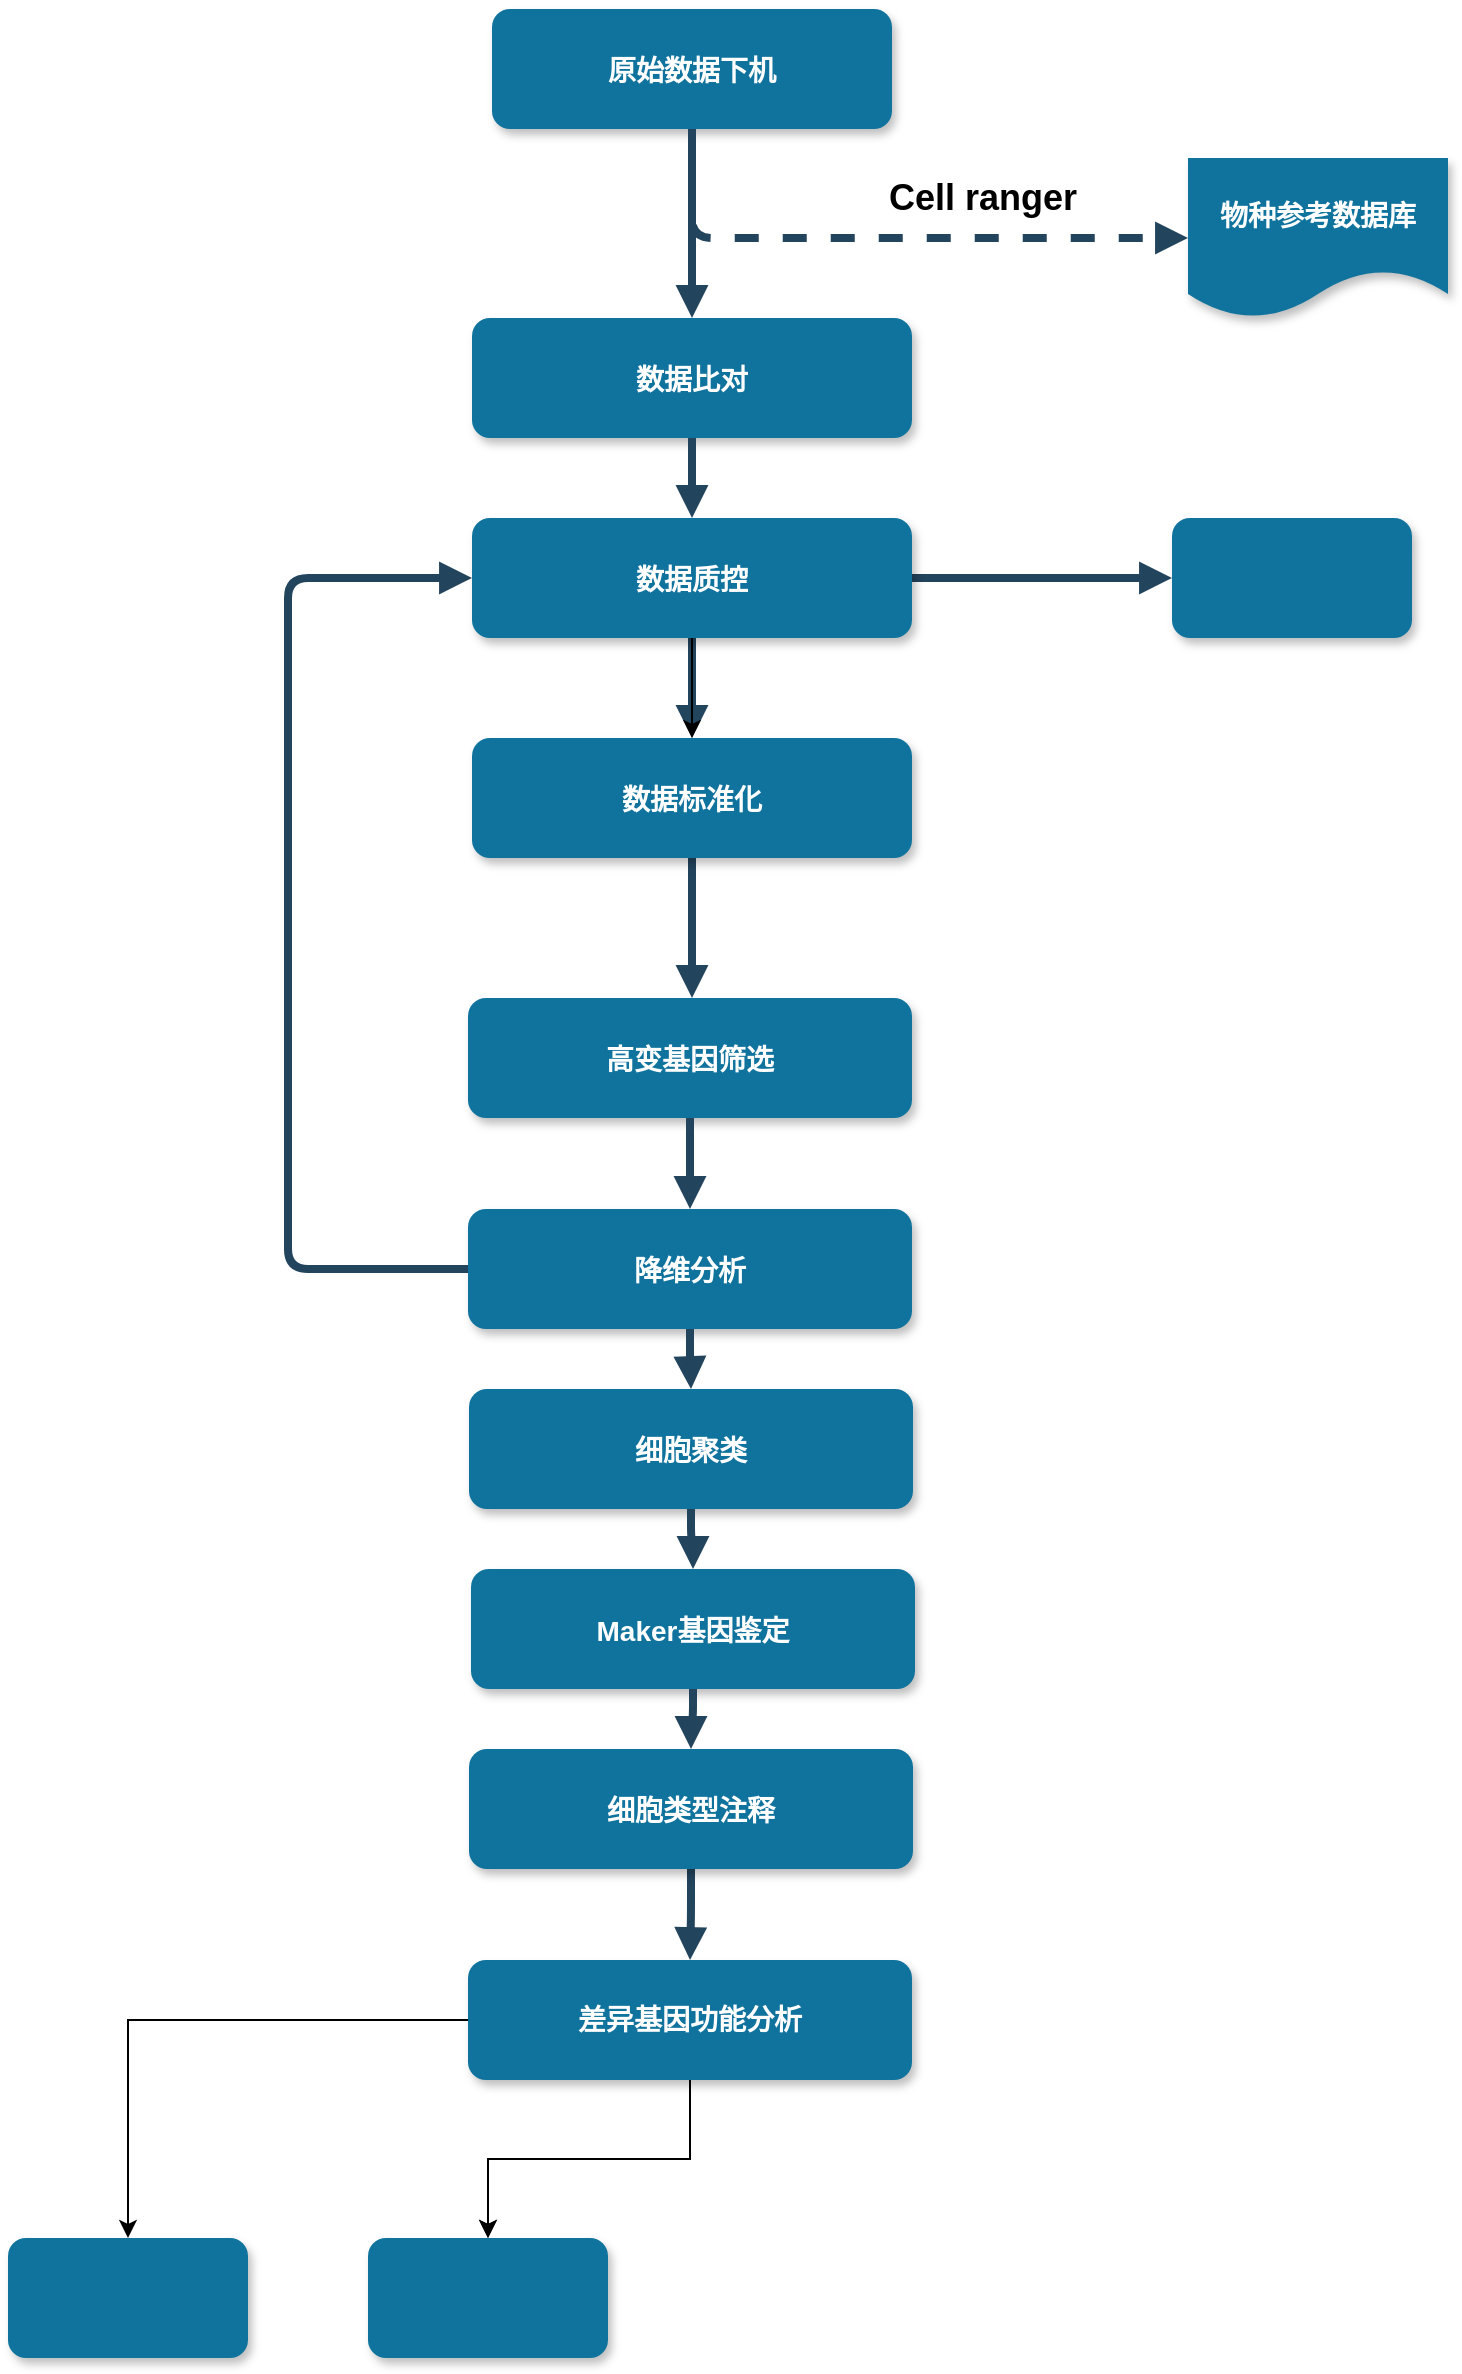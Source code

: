 <mxfile version="13.6.2" type="github">
  <diagram name="Page-1" id="97916047-d0de-89f5-080d-49f4d83e522f">
    <mxGraphModel dx="1038" dy="614" grid="1" gridSize="10" guides="1" tooltips="1" connect="1" arrows="1" fold="1" page="1" pageScale="1.5" pageWidth="1169" pageHeight="827" background="#ffffff" math="0" shadow="0">
      <root>
        <mxCell id="0" />
        <mxCell id="1" parent="0" />
        <mxCell id="2" value="原始数据下机" style="rounded=1;fillColor=#10739E;strokeColor=none;shadow=1;gradientColor=none;fontStyle=1;fontColor=#FFFFFF;fontSize=14;" parent="1" vertex="1">
          <mxGeometry x="672" y="205.5" width="200" height="60" as="geometry" />
        </mxCell>
        <mxCell id="3" value="数据比对" style="rounded=1;fillColor=#10739E;strokeColor=none;shadow=1;gradientColor=none;fontStyle=1;fontColor=#FFFFFF;fontSize=14;verticalAlign=middle;" parent="1" vertex="1">
          <mxGeometry x="662" y="360" width="220" height="60" as="geometry" />
        </mxCell>
        <mxCell id="18" value="高变基因筛选" style="rounded=1;fillColor=#10739E;strokeColor=none;shadow=1;gradientColor=none;fontStyle=1;fontColor=#FFFFFF;fontSize=14;" parent="1" vertex="1">
          <mxGeometry x="660" y="700" width="222" height="60" as="geometry" />
        </mxCell>
        <mxCell id="19" value="降维分析" style="rounded=1;fillColor=#10739E;strokeColor=none;shadow=1;gradientColor=none;fontStyle=1;fontColor=#FFFFFF;fontSize=14;" parent="1" vertex="1">
          <mxGeometry x="660" y="805.5" width="222" height="60" as="geometry" />
        </mxCell>
        <mxCell id="20" value="细胞聚类" style="rounded=1;fillColor=#10739E;strokeColor=none;shadow=1;gradientColor=none;fontStyle=1;fontColor=#FFFFFF;fontSize=14;" parent="1" vertex="1">
          <mxGeometry x="660.5" y="895.5" width="222" height="60" as="geometry" />
        </mxCell>
        <mxCell id="21" value="Maker基因鉴定" style="rounded=1;fillColor=#10739E;strokeColor=none;shadow=1;gradientColor=none;fontStyle=1;fontColor=#FFFFFF;fontSize=14;" parent="1" vertex="1">
          <mxGeometry x="661.5" y="985.5" width="222" height="60" as="geometry" />
        </mxCell>
        <mxCell id="O0lkl8zHiSeVPPPmKp58-76" value="" style="edgeStyle=orthogonalEdgeStyle;rounded=1;orthogonalLoop=1;jettySize=auto;html=1;fontSize=11;fontColor=#000000;fontStyle=1;strokeColor=#23445D;strokeWidth=4;endFill=1;endArrow=block;" parent="1" source="22" target="O0lkl8zHiSeVPPPmKp58-75" edge="1">
          <mxGeometry relative="1" as="geometry" />
        </mxCell>
        <mxCell id="22" value="细胞类型注释" style="rounded=1;fillColor=#10739E;strokeColor=none;shadow=1;gradientColor=none;fontStyle=1;fontColor=#FFFFFF;fontSize=14;" parent="1" vertex="1">
          <mxGeometry x="660.5" y="1075.5" width="222" height="60" as="geometry" />
        </mxCell>
        <mxCell id="29" value="" style="edgeStyle=elbowEdgeStyle;elbow=vertical;strokeWidth=4;endArrow=block;endFill=1;fontStyle=1;strokeColor=#23445D;" parent="1" source="2" target="3" edge="1">
          <mxGeometry x="22" y="165.5" width="100" height="100" as="geometry">
            <mxPoint x="22" y="265.5" as="sourcePoint" />
            <mxPoint x="122" y="165.5" as="targetPoint" />
          </mxGeometry>
        </mxCell>
        <mxCell id="30" value="" style="edgeStyle=elbowEdgeStyle;elbow=vertical;strokeWidth=4;endArrow=block;endFill=1;fontStyle=1;strokeColor=#23445D;entryX=0.5;entryY=0;entryDx=0;entryDy=0;exitX=0.5;exitY=1;exitDx=0;exitDy=0;" parent="1" source="O0lkl8zHiSeVPPPmKp58-67" target="O0lkl8zHiSeVPPPmKp58-66" edge="1">
          <mxGeometry x="22" y="165.5" width="100" height="100" as="geometry">
            <mxPoint x="22" y="265.5" as="sourcePoint" />
            <mxPoint x="770" y="460" as="targetPoint" />
            <Array as="points">
              <mxPoint x="767" y="495" />
            </Array>
          </mxGeometry>
        </mxCell>
        <mxCell id="33" value="" style="edgeStyle=elbowEdgeStyle;elbow=vertical;strokeWidth=4;endArrow=block;endFill=1;fontStyle=1;dashed=1;strokeColor=#23445D;entryX=0;entryY=0.5;entryDx=0;entryDy=0;" parent="1" source="2" target="O0lkl8zHiSeVPPPmKp58-56" edge="1">
          <mxGeometry x="22" y="165.5" width="100" height="100" as="geometry">
            <mxPoint x="22" y="265.5" as="sourcePoint" />
            <mxPoint x="1080" y="260" as="targetPoint" />
            <Array as="points">
              <mxPoint x="880" y="320" />
            </Array>
          </mxGeometry>
        </mxCell>
        <mxCell id="34" value="" style="edgeStyle=elbowEdgeStyle;elbow=vertical;strokeWidth=4;endArrow=block;endFill=1;fontStyle=1;strokeColor=#23445D;entryX=0;entryY=0.5;entryDx=0;entryDy=0;exitX=0;exitY=0.5;exitDx=0;exitDy=0;" parent="1" source="19" target="O0lkl8zHiSeVPPPmKp58-67" edge="1">
          <mxGeometry x="7" y="265.5" width="100" height="100" as="geometry">
            <mxPoint x="680" y="840" as="sourcePoint" />
            <mxPoint x="650" y="480" as="targetPoint" />
            <Array as="points">
              <mxPoint x="570" y="670" />
            </Array>
          </mxGeometry>
        </mxCell>
        <mxCell id="46" value="" style="edgeStyle=elbowEdgeStyle;elbow=vertical;strokeWidth=4;endArrow=block;endFill=1;fontStyle=1;strokeColor=#23445D;" parent="1" source="18" target="19" edge="1">
          <mxGeometry x="57" y="265.5" width="100" height="100" as="geometry">
            <mxPoint x="57" y="365.5" as="sourcePoint" />
            <mxPoint x="157" y="265.5" as="targetPoint" />
          </mxGeometry>
        </mxCell>
        <mxCell id="47" value="" style="edgeStyle=elbowEdgeStyle;elbow=vertical;strokeWidth=4;endArrow=block;endFill=1;fontStyle=1;strokeColor=#23445D;" parent="1" source="19" target="20" edge="1">
          <mxGeometry x="-88" y="275.5" width="100" height="100" as="geometry">
            <mxPoint x="-88" y="375.5" as="sourcePoint" />
            <mxPoint x="12" y="275.5" as="targetPoint" />
          </mxGeometry>
        </mxCell>
        <mxCell id="48" value="" style="edgeStyle=elbowEdgeStyle;elbow=vertical;strokeWidth=4;endArrow=block;endFill=1;fontStyle=1;strokeColor=#23445D;" parent="1" source="20" target="21" edge="1">
          <mxGeometry x="-88" y="285.5" width="100" height="100" as="geometry">
            <mxPoint x="-88" y="385.5" as="sourcePoint" />
            <mxPoint x="12" y="285.5" as="targetPoint" />
          </mxGeometry>
        </mxCell>
        <mxCell id="49" value="" style="edgeStyle=elbowEdgeStyle;elbow=vertical;strokeWidth=4;endArrow=block;endFill=1;fontStyle=1;strokeColor=#23445D;" parent="1" source="21" target="22" edge="1">
          <mxGeometry x="-88" y="295.5" width="100" height="100" as="geometry">
            <mxPoint x="-88" y="395.5" as="sourcePoint" />
            <mxPoint x="12" y="295.5" as="targetPoint" />
          </mxGeometry>
        </mxCell>
        <mxCell id="55" value="" style="edgeStyle=elbowEdgeStyle;elbow=vertical;strokeWidth=4;endArrow=block;endFill=1;fontStyle=1;strokeColor=#23445D;exitX=0.5;exitY=1;exitDx=0;exitDy=0;" parent="1" source="O0lkl8zHiSeVPPPmKp58-66" target="18" edge="1">
          <mxGeometry x="7" y="265.5" width="100" height="100" as="geometry">
            <mxPoint x="755" y="620" as="sourcePoint" />
            <mxPoint x="107" y="265.5" as="targetPoint" />
            <Array as="points">
              <mxPoint x="785" y="746" />
              <mxPoint x="927" y="655.5" />
            </Array>
          </mxGeometry>
        </mxCell>
        <mxCell id="O0lkl8zHiSeVPPPmKp58-56" value="物种参考数据库" style="shape=document;boundedLbl=1;fillColor=#10739E;fontSize=14;fontColor=#FFFFFF;shadow=1;sketch=0;strokeColor=none;fontStyle=1" parent="1" vertex="1">
          <mxGeometry x="1020" y="280" width="130" height="80" as="geometry" />
        </mxCell>
        <mxCell id="O0lkl8zHiSeVPPPmKp58-58" value="Text" style="text;html=1;resizable=0;autosize=1;align=center;verticalAlign=middle;points=[];fillColor=none;strokeColor=none;rounded=0;shadow=1;sketch=0;fontSize=14;fontColor=#FFFFFF;" parent="1" vertex="1">
          <mxGeometry x="860" y="550" width="40" height="20" as="geometry" />
        </mxCell>
        <mxCell id="O0lkl8zHiSeVPPPmKp58-59" value="&lt;b style=&quot;font-size: 18px&quot;&gt;&lt;font color=&quot;#000000&quot; style=&quot;font-size: 18px&quot;&gt;Cell ranger&lt;/font&gt;&lt;/b&gt;" style="text;html=1;resizable=0;autosize=1;align=center;verticalAlign=middle;points=[];fillColor=none;strokeColor=none;rounded=0;shadow=1;sketch=0;fontSize=18;fontColor=#FFFFFF;" parent="1" vertex="1">
          <mxGeometry x="862" y="285" width="110" height="30" as="geometry" />
        </mxCell>
        <mxCell id="O0lkl8zHiSeVPPPmKp58-66" value="数据标准化" style="rounded=1;fillColor=#10739E;strokeColor=none;shadow=1;gradientColor=none;fontStyle=1;fontColor=#FFFFFF;fontSize=14;verticalAlign=middle;" parent="1" vertex="1">
          <mxGeometry x="662" y="570" width="220" height="60" as="geometry" />
        </mxCell>
        <mxCell id="O0lkl8zHiSeVPPPmKp58-72" value="" style="edgeStyle=orthogonalEdgeStyle;rounded=0;orthogonalLoop=1;jettySize=auto;html=1;fontSize=18;fontColor=#FFFFFF;" parent="1" source="O0lkl8zHiSeVPPPmKp58-67" target="O0lkl8zHiSeVPPPmKp58-66" edge="1">
          <mxGeometry relative="1" as="geometry" />
        </mxCell>
        <mxCell id="O0lkl8zHiSeVPPPmKp58-74" value="" style="edgeStyle=orthogonalEdgeStyle;rounded=1;orthogonalLoop=1;jettySize=auto;html=1;fontSize=11;fontColor=#000000;fontStyle=1;strokeColor=#23445D;strokeWidth=4;endFill=1;endArrow=block;" parent="1" source="O0lkl8zHiSeVPPPmKp58-67" target="O0lkl8zHiSeVPPPmKp58-73" edge="1">
          <mxGeometry relative="1" as="geometry" />
        </mxCell>
        <mxCell id="O0lkl8zHiSeVPPPmKp58-67" value="数据质控" style="rounded=1;fillColor=#10739E;strokeColor=none;shadow=1;gradientColor=none;fontStyle=1;fontColor=#FFFFFF;fontSize=14;verticalAlign=middle;" parent="1" vertex="1">
          <mxGeometry x="662" y="460" width="220" height="60" as="geometry" />
        </mxCell>
        <mxCell id="O0lkl8zHiSeVPPPmKp58-68" value="" style="edgeStyle=elbowEdgeStyle;elbow=vertical;strokeWidth=4;endArrow=block;endFill=1;fontStyle=1;strokeColor=#23445D;entryX=0.5;entryY=0;entryDx=0;entryDy=0;exitX=0.5;exitY=1;exitDx=0;exitDy=0;" parent="1" source="3" target="O0lkl8zHiSeVPPPmKp58-67" edge="1">
          <mxGeometry x="60" y="70.5" width="100" height="100" as="geometry">
            <mxPoint x="800" y="420" as="sourcePoint" />
            <mxPoint x="810" y="475" as="targetPoint" />
            <Array as="points" />
          </mxGeometry>
        </mxCell>
        <mxCell id="O0lkl8zHiSeVPPPmKp58-73" value="" style="shape=process;whiteSpace=wrap;html=1;backgroundOutline=1;rounded=1;shadow=1;fontSize=14;fontColor=#FFFFFF;fontStyle=1;strokeColor=none;fillColor=#10739E;" parent="1" vertex="1">
          <mxGeometry x="1012" y="460" width="120" height="60" as="geometry" />
        </mxCell>
        <mxCell id="O0lkl8zHiSeVPPPmKp58-78" value="" style="edgeStyle=orthogonalEdgeStyle;rounded=0;orthogonalLoop=1;jettySize=auto;html=1;fontSize=18;fontColor=#FFFFFF;" parent="1" source="O0lkl8zHiSeVPPPmKp58-75" target="O0lkl8zHiSeVPPPmKp58-77" edge="1">
          <mxGeometry relative="1" as="geometry" />
        </mxCell>
        <mxCell id="O0lkl8zHiSeVPPPmKp58-80" value="" style="edgeStyle=orthogonalEdgeStyle;rounded=0;orthogonalLoop=1;jettySize=auto;html=1;fontSize=18;fontColor=#FFFFFF;" parent="1" source="O0lkl8zHiSeVPPPmKp58-75" target="O0lkl8zHiSeVPPPmKp58-79" edge="1">
          <mxGeometry relative="1" as="geometry" />
        </mxCell>
        <mxCell id="O0lkl8zHiSeVPPPmKp58-81" value="" style="edgeStyle=orthogonalEdgeStyle;rounded=0;orthogonalLoop=1;jettySize=auto;html=1;fontSize=18;fontColor=#FFFFFF;" parent="1" source="O0lkl8zHiSeVPPPmKp58-75" target="O0lkl8zHiSeVPPPmKp58-79" edge="1">
          <mxGeometry relative="1" as="geometry" />
        </mxCell>
        <mxCell id="O0lkl8zHiSeVPPPmKp58-75" value="差异基因功能分析" style="shape=process;whiteSpace=wrap;html=1;backgroundOutline=1;rounded=1;shadow=1;fontSize=14;fontColor=#FFFFFF;fontStyle=1;strokeColor=none;fillColor=#10739E;" parent="1" vertex="1">
          <mxGeometry x="660" y="1181" width="222" height="60" as="geometry" />
        </mxCell>
        <mxCell id="O0lkl8zHiSeVPPPmKp58-77" value="" style="shape=process;whiteSpace=wrap;html=1;backgroundOutline=1;rounded=1;shadow=1;fontSize=14;fontColor=#FFFFFF;fontStyle=1;strokeColor=none;fillColor=#10739E;" parent="1" vertex="1">
          <mxGeometry x="430" y="1320" width="120" height="60" as="geometry" />
        </mxCell>
        <mxCell id="O0lkl8zHiSeVPPPmKp58-79" value="" style="shape=process;whiteSpace=wrap;html=1;backgroundOutline=1;rounded=1;shadow=1;fontSize=14;fontColor=#FFFFFF;fontStyle=1;strokeColor=none;fillColor=#10739E;" parent="1" vertex="1">
          <mxGeometry x="610" y="1320" width="120" height="60" as="geometry" />
        </mxCell>
      </root>
    </mxGraphModel>
  </diagram>
</mxfile>

